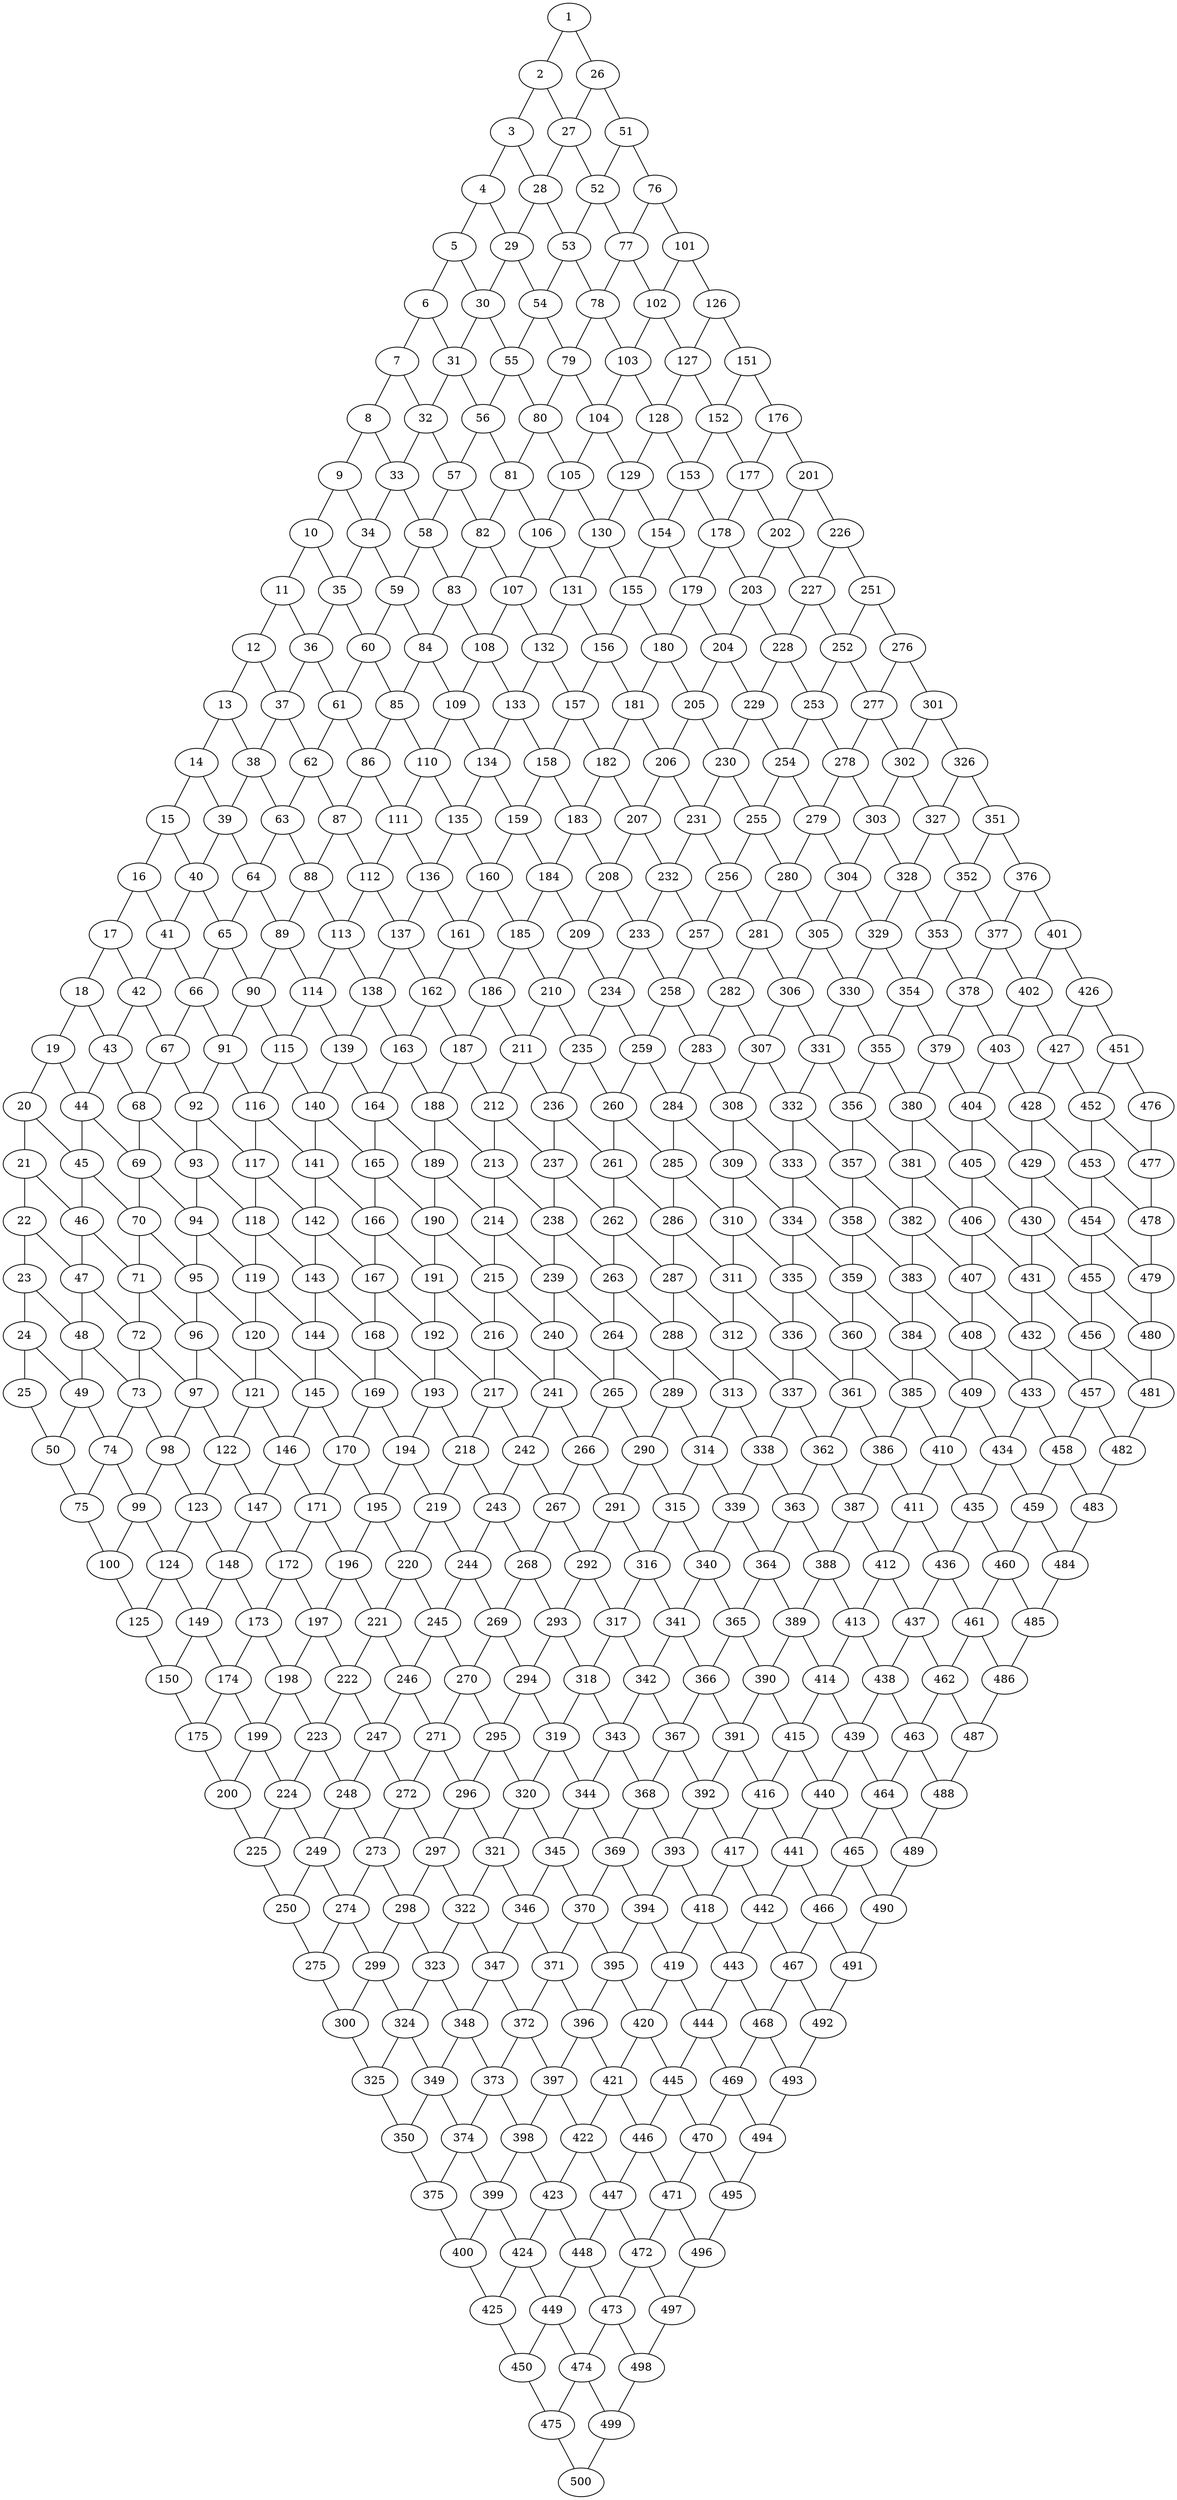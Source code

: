 graph grafoMalla{
1--2
1--26
2--3
2--27
3--4
3--28
4--5
4--29
5--6
5--30
6--7
6--31
7--8
7--32
8--9
8--33
9--10
9--34
10--11
10--35
11--12
11--36
12--13
12--37
13--14
13--38
14--15
14--39
15--16
15--40
16--17
16--41
17--18
17--42
18--19
18--43
19--20
19--44
20--21
20--45
21--22
21--46
22--23
22--47
23--24
23--48
24--25
24--49
25--50
26--27
26--51
27--28
27--52
28--29
28--53
29--30
29--54
30--31
30--55
31--32
31--56
32--33
32--57
33--34
33--58
34--35
34--59
35--36
35--60
36--37
36--61
37--38
37--62
38--39
38--63
39--40
39--64
40--41
40--65
41--42
41--66
42--43
42--67
43--44
43--68
44--45
44--69
45--46
45--70
46--47
46--71
47--48
47--72
48--49
48--73
49--50
49--74
50--75
51--52
51--76
52--53
52--77
53--54
53--78
54--55
54--79
55--56
55--80
56--57
56--81
57--58
57--82
58--59
58--83
59--60
59--84
60--61
60--85
61--62
61--86
62--63
62--87
63--64
63--88
64--65
64--89
65--66
65--90
66--67
66--91
67--68
67--92
68--69
68--93
69--70
69--94
70--71
70--95
71--72
71--96
72--73
72--97
73--74
73--98
74--75
74--99
75--100
76--77
76--101
77--78
77--102
78--79
78--103
79--80
79--104
80--81
80--105
81--82
81--106
82--83
82--107
83--84
83--108
84--85
84--109
85--86
85--110
86--87
86--111
87--88
87--112
88--89
88--113
89--90
89--114
90--91
90--115
91--92
91--116
92--93
92--117
93--94
93--118
94--95
94--119
95--96
95--120
96--97
96--121
97--98
97--122
98--99
98--123
99--100
99--124
100--125
101--102
101--126
102--103
102--127
103--104
103--128
104--105
104--129
105--106
105--130
106--107
106--131
107--108
107--132
108--109
108--133
109--110
109--134
110--111
110--135
111--112
111--136
112--113
112--137
113--114
113--138
114--115
114--139
115--116
115--140
116--117
116--141
117--118
117--142
118--119
118--143
119--120
119--144
120--121
120--145
121--122
121--146
122--123
122--147
123--124
123--148
124--125
124--149
125--150
126--127
126--151
127--128
127--152
128--129
128--153
129--130
129--154
130--131
130--155
131--132
131--156
132--133
132--157
133--134
133--158
134--135
134--159
135--136
135--160
136--137
136--161
137--138
137--162
138--139
138--163
139--140
139--164
140--141
140--165
141--142
141--166
142--143
142--167
143--144
143--168
144--145
144--169
145--146
145--170
146--147
146--171
147--148
147--172
148--149
148--173
149--150
149--174
150--175
151--152
151--176
152--153
152--177
153--154
153--178
154--155
154--179
155--156
155--180
156--157
156--181
157--158
157--182
158--159
158--183
159--160
159--184
160--161
160--185
161--162
161--186
162--163
162--187
163--164
163--188
164--165
164--189
165--166
165--190
166--167
166--191
167--168
167--192
168--169
168--193
169--170
169--194
170--171
170--195
171--172
171--196
172--173
172--197
173--174
173--198
174--175
174--199
175--200
176--177
176--201
177--178
177--202
178--179
178--203
179--180
179--204
180--181
180--205
181--182
181--206
182--183
182--207
183--184
183--208
184--185
184--209
185--186
185--210
186--187
186--211
187--188
187--212
188--189
188--213
189--190
189--214
190--191
190--215
191--192
191--216
192--193
192--217
193--194
193--218
194--195
194--219
195--196
195--220
196--197
196--221
197--198
197--222
198--199
198--223
199--200
199--224
200--225
201--202
201--226
202--203
202--227
203--204
203--228
204--205
204--229
205--206
205--230
206--207
206--231
207--208
207--232
208--209
208--233
209--210
209--234
210--211
210--235
211--212
211--236
212--213
212--237
213--214
213--238
214--215
214--239
215--216
215--240
216--217
216--241
217--218
217--242
218--219
218--243
219--220
219--244
220--221
220--245
221--222
221--246
222--223
222--247
223--224
223--248
224--225
224--249
225--250
226--227
226--251
227--228
227--252
228--229
228--253
229--230
229--254
230--231
230--255
231--232
231--256
232--233
232--257
233--234
233--258
234--235
234--259
235--236
235--260
236--237
236--261
237--238
237--262
238--239
238--263
239--240
239--264
240--241
240--265
241--242
241--266
242--243
242--267
243--244
243--268
244--245
244--269
245--246
245--270
246--247
246--271
247--248
247--272
248--249
248--273
249--250
249--274
250--275
251--252
251--276
252--253
252--277
253--254
253--278
254--255
254--279
255--256
255--280
256--257
256--281
257--258
257--282
258--259
258--283
259--260
259--284
260--261
260--285
261--262
261--286
262--263
262--287
263--264
263--288
264--265
264--289
265--266
265--290
266--267
266--291
267--268
267--292
268--269
268--293
269--270
269--294
270--271
270--295
271--272
271--296
272--273
272--297
273--274
273--298
274--275
274--299
275--300
276--277
276--301
277--278
277--302
278--279
278--303
279--280
279--304
280--281
280--305
281--282
281--306
282--283
282--307
283--284
283--308
284--285
284--309
285--286
285--310
286--287
286--311
287--288
287--312
288--289
288--313
289--290
289--314
290--291
290--315
291--292
291--316
292--293
292--317
293--294
293--318
294--295
294--319
295--296
295--320
296--297
296--321
297--298
297--322
298--299
298--323
299--300
299--324
300--325
301--302
301--326
302--303
302--327
303--304
303--328
304--305
304--329
305--306
305--330
306--307
306--331
307--308
307--332
308--309
308--333
309--310
309--334
310--311
310--335
311--312
311--336
312--313
312--337
313--314
313--338
314--315
314--339
315--316
315--340
316--317
316--341
317--318
317--342
318--319
318--343
319--320
319--344
320--321
320--345
321--322
321--346
322--323
322--347
323--324
323--348
324--325
324--349
325--350
326--327
326--351
327--328
327--352
328--329
328--353
329--330
329--354
330--331
330--355
331--332
331--356
332--333
332--357
333--334
333--358
334--335
334--359
335--336
335--360
336--337
336--361
337--338
337--362
338--339
338--363
339--340
339--364
340--341
340--365
341--342
341--366
342--343
342--367
343--344
343--368
344--345
344--369
345--346
345--370
346--347
346--371
347--348
347--372
348--349
348--373
349--350
349--374
350--375
351--352
351--376
352--353
352--377
353--354
353--378
354--355
354--379
355--356
355--380
356--357
356--381
357--358
357--382
358--359
358--383
359--360
359--384
360--361
360--385
361--362
361--386
362--363
362--387
363--364
363--388
364--365
364--389
365--366
365--390
366--367
366--391
367--368
367--392
368--369
368--393
369--370
369--394
370--371
370--395
371--372
371--396
372--373
372--397
373--374
373--398
374--375
374--399
375--400
376--377
376--401
377--378
377--402
378--379
378--403
379--380
379--404
380--381
380--405
381--382
381--406
382--383
382--407
383--384
383--408
384--385
384--409
385--386
385--410
386--387
386--411
387--388
387--412
388--389
388--413
389--390
389--414
390--391
390--415
391--392
391--416
392--393
392--417
393--394
393--418
394--395
394--419
395--396
395--420
396--397
396--421
397--398
397--422
398--399
398--423
399--400
399--424
400--425
401--402
401--426
402--403
402--427
403--404
403--428
404--405
404--429
405--406
405--430
406--407
406--431
407--408
407--432
408--409
408--433
409--410
409--434
410--411
410--435
411--412
411--436
412--413
412--437
413--414
413--438
414--415
414--439
415--416
415--440
416--417
416--441
417--418
417--442
418--419
418--443
419--420
419--444
420--421
420--445
421--422
421--446
422--423
422--447
423--424
423--448
424--425
424--449
425--450
426--427
426--451
427--428
427--452
428--429
428--453
429--430
429--454
430--431
430--455
431--432
431--456
432--433
432--457
433--434
433--458
434--435
434--459
435--436
435--460
436--437
436--461
437--438
437--462
438--439
438--463
439--440
439--464
440--441
440--465
441--442
441--466
442--443
442--467
443--444
443--468
444--445
444--469
445--446
445--470
446--447
446--471
447--448
447--472
448--449
448--473
449--450
449--474
450--475
451--452
451--476
452--453
452--477
453--454
453--478
454--455
454--479
455--456
455--480
456--457
456--481
457--458
457--482
458--459
458--483
459--460
459--484
460--461
460--485
461--462
461--486
462--463
462--487
463--464
463--488
464--465
464--489
465--466
465--490
466--467
466--491
467--468
467--492
468--469
468--493
469--470
469--494
470--471
470--495
471--472
471--496
472--473
472--497
473--474
473--498
474--475
474--499
475--500
476--477
477--478
478--479
479--480
480--481
481--482
482--483
483--484
484--485
485--486
486--487
487--488
488--489
489--490
490--491
491--492
492--493
493--494
494--495
495--496
496--497
497--498
498--499
499--500
}
